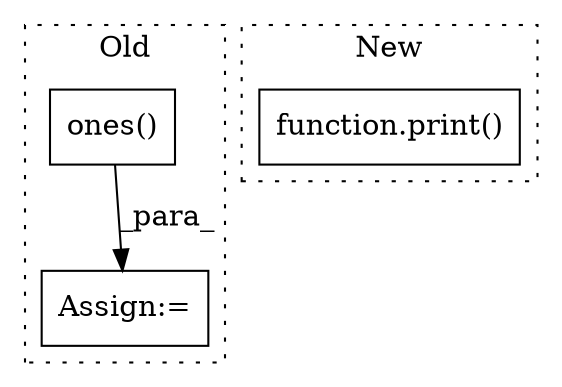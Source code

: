 digraph G {
subgraph cluster0 {
1 [label="ones()" a="75" s="42528,42547" l="8,1" shape="box"];
3 [label="Assign:=" a="68" s="42800" l="3" shape="box"];
label = "Old";
style="dotted";
}
subgraph cluster1 {
2 [label="function.print()" a="75" s="42080,42108" l="6,1" shape="box"];
label = "New";
style="dotted";
}
1 -> 3 [label="_para_"];
}